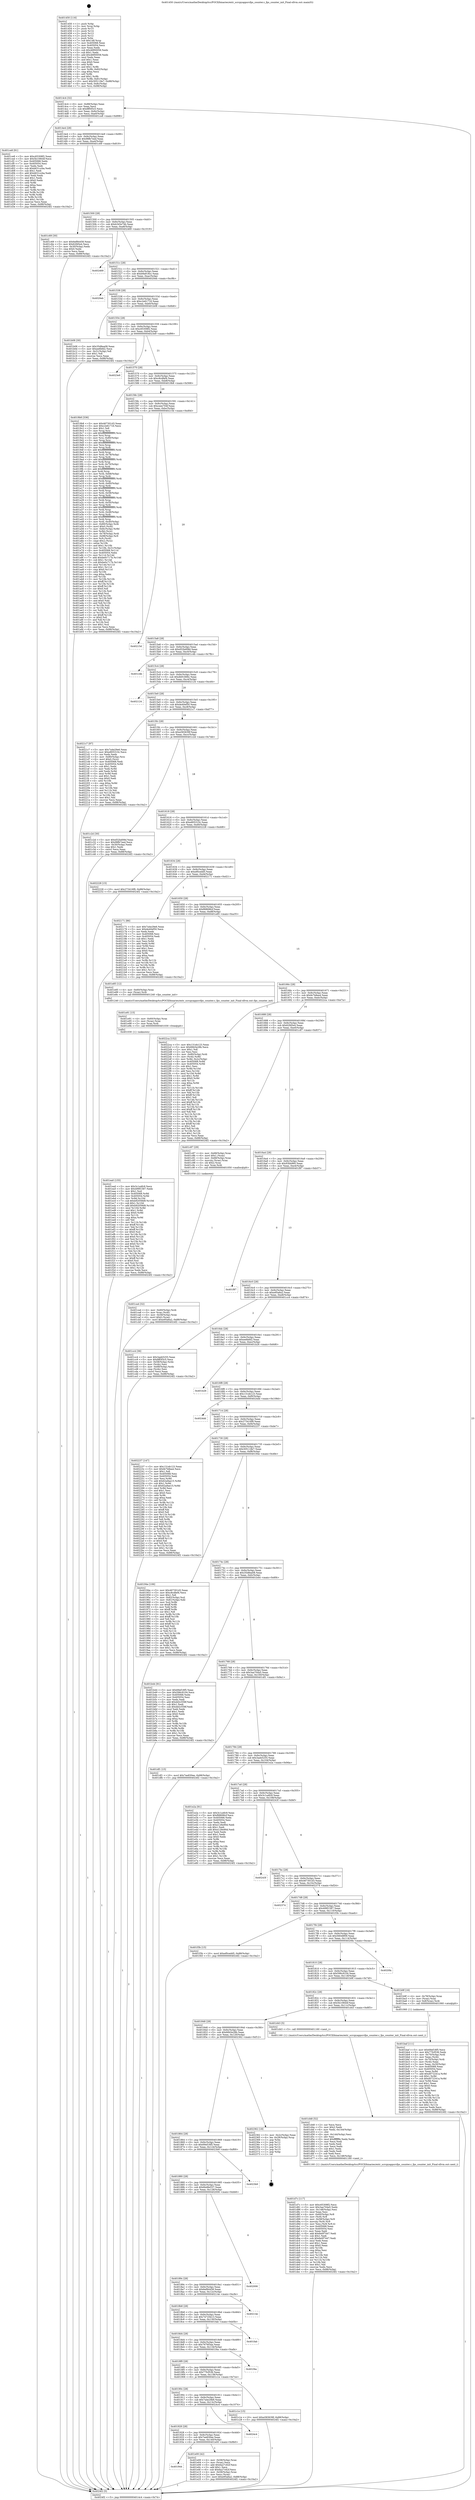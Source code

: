digraph "0x401450" {
  label = "0x401450 (/mnt/c/Users/mathe/Desktop/tcc/POCII/binaries/extr_scrcpyappsrcfps_counter.c_fps_counter_init_Final-ollvm.out::main(0))"
  labelloc = "t"
  node[shape=record]

  Entry [label="",width=0.3,height=0.3,shape=circle,fillcolor=black,style=filled]
  "0x4014c4" [label="{
     0x4014c4 [32]\l
     | [instrs]\l
     &nbsp;&nbsp;0x4014c4 \<+6\>: mov -0x88(%rbp),%eax\l
     &nbsp;&nbsp;0x4014ca \<+2\>: mov %eax,%ecx\l
     &nbsp;&nbsp;0x4014cc \<+6\>: sub $0x8ff3f3c5,%ecx\l
     &nbsp;&nbsp;0x4014d2 \<+6\>: mov %eax,-0x9c(%rbp)\l
     &nbsp;&nbsp;0x4014d8 \<+6\>: mov %ecx,-0xa0(%rbp)\l
     &nbsp;&nbsp;0x4014de \<+6\>: je 0000000000401ce8 \<main+0x898\>\l
  }"]
  "0x401ce8" [label="{
     0x401ce8 [91]\l
     | [instrs]\l
     &nbsp;&nbsp;0x401ce8 \<+5\>: mov $0xc65308f2,%eax\l
     &nbsp;&nbsp;0x401ced \<+5\>: mov $0x5b10844f,%ecx\l
     &nbsp;&nbsp;0x401cf2 \<+7\>: mov 0x405068,%edx\l
     &nbsp;&nbsp;0x401cf9 \<+7\>: mov 0x405054,%esi\l
     &nbsp;&nbsp;0x401d00 \<+2\>: mov %edx,%edi\l
     &nbsp;&nbsp;0x401d02 \<+6\>: sub $0xb631ccba,%edi\l
     &nbsp;&nbsp;0x401d08 \<+3\>: sub $0x1,%edi\l
     &nbsp;&nbsp;0x401d0b \<+6\>: add $0xb631ccba,%edi\l
     &nbsp;&nbsp;0x401d11 \<+3\>: imul %edi,%edx\l
     &nbsp;&nbsp;0x401d14 \<+3\>: and $0x1,%edx\l
     &nbsp;&nbsp;0x401d17 \<+3\>: cmp $0x0,%edx\l
     &nbsp;&nbsp;0x401d1a \<+4\>: sete %r8b\l
     &nbsp;&nbsp;0x401d1e \<+3\>: cmp $0xa,%esi\l
     &nbsp;&nbsp;0x401d21 \<+4\>: setl %r9b\l
     &nbsp;&nbsp;0x401d25 \<+3\>: mov %r8b,%r10b\l
     &nbsp;&nbsp;0x401d28 \<+3\>: and %r9b,%r10b\l
     &nbsp;&nbsp;0x401d2b \<+3\>: xor %r9b,%r8b\l
     &nbsp;&nbsp;0x401d2e \<+3\>: or %r8b,%r10b\l
     &nbsp;&nbsp;0x401d31 \<+4\>: test $0x1,%r10b\l
     &nbsp;&nbsp;0x401d35 \<+3\>: cmovne %ecx,%eax\l
     &nbsp;&nbsp;0x401d38 \<+6\>: mov %eax,-0x88(%rbp)\l
     &nbsp;&nbsp;0x401d3e \<+5\>: jmp 00000000004024f2 \<main+0x10a2\>\l
  }"]
  "0x4014e4" [label="{
     0x4014e4 [28]\l
     | [instrs]\l
     &nbsp;&nbsp;0x4014e4 \<+5\>: jmp 00000000004014e9 \<main+0x99\>\l
     &nbsp;&nbsp;0x4014e9 \<+6\>: mov -0x9c(%rbp),%eax\l
     &nbsp;&nbsp;0x4014ef \<+5\>: sub $0x98fb7eed,%eax\l
     &nbsp;&nbsp;0x4014f4 \<+6\>: mov %eax,-0xa4(%rbp)\l
     &nbsp;&nbsp;0x4014fa \<+6\>: je 0000000000401c69 \<main+0x819\>\l
  }"]
  Exit [label="",width=0.3,height=0.3,shape=circle,fillcolor=black,style=filled,peripheries=2]
  "0x401c69" [label="{
     0x401c69 [30]\l
     | [instrs]\l
     &nbsp;&nbsp;0x401c69 \<+5\>: mov $0x6ef84458,%eax\l
     &nbsp;&nbsp;0x401c6e \<+5\>: mov $0x62fd5e4,%ecx\l
     &nbsp;&nbsp;0x401c73 \<+3\>: mov -0x30(%rbp),%edx\l
     &nbsp;&nbsp;0x401c76 \<+3\>: cmp $0x0,%edx\l
     &nbsp;&nbsp;0x401c79 \<+3\>: cmove %ecx,%eax\l
     &nbsp;&nbsp;0x401c7c \<+6\>: mov %eax,-0x88(%rbp)\l
     &nbsp;&nbsp;0x401c82 \<+5\>: jmp 00000000004024f2 \<main+0x10a2\>\l
  }"]
  "0x401500" [label="{
     0x401500 [28]\l
     | [instrs]\l
     &nbsp;&nbsp;0x401500 \<+5\>: jmp 0000000000401505 \<main+0xb5\>\l
     &nbsp;&nbsp;0x401505 \<+6\>: mov -0x9c(%rbp),%eax\l
     &nbsp;&nbsp;0x40150b \<+5\>: sub $0xb345e74b,%eax\l
     &nbsp;&nbsp;0x401510 \<+6\>: mov %eax,-0xa8(%rbp)\l
     &nbsp;&nbsp;0x401516 \<+6\>: je 0000000000402469 \<main+0x1019\>\l
  }"]
  "0x401ea0" [label="{
     0x401ea0 [155]\l
     | [instrs]\l
     &nbsp;&nbsp;0x401ea0 \<+5\>: mov $0x3c1a4fc9,%ecx\l
     &nbsp;&nbsp;0x401ea5 \<+5\>: mov $0x499f1587,%edx\l
     &nbsp;&nbsp;0x401eaa \<+3\>: mov $0x1,%sil\l
     &nbsp;&nbsp;0x401ead \<+8\>: mov 0x405068,%r8d\l
     &nbsp;&nbsp;0x401eb5 \<+8\>: mov 0x405054,%r9d\l
     &nbsp;&nbsp;0x401ebd \<+3\>: mov %r8d,%r10d\l
     &nbsp;&nbsp;0x401ec0 \<+7\>: sub $0xb92058d9,%r10d\l
     &nbsp;&nbsp;0x401ec7 \<+4\>: sub $0x1,%r10d\l
     &nbsp;&nbsp;0x401ecb \<+7\>: add $0xb92058d9,%r10d\l
     &nbsp;&nbsp;0x401ed2 \<+4\>: imul %r10d,%r8d\l
     &nbsp;&nbsp;0x401ed6 \<+4\>: and $0x1,%r8d\l
     &nbsp;&nbsp;0x401eda \<+4\>: cmp $0x0,%r8d\l
     &nbsp;&nbsp;0x401ede \<+4\>: sete %r11b\l
     &nbsp;&nbsp;0x401ee2 \<+4\>: cmp $0xa,%r9d\l
     &nbsp;&nbsp;0x401ee6 \<+3\>: setl %bl\l
     &nbsp;&nbsp;0x401ee9 \<+3\>: mov %r11b,%r14b\l
     &nbsp;&nbsp;0x401eec \<+4\>: xor $0xff,%r14b\l
     &nbsp;&nbsp;0x401ef0 \<+3\>: mov %bl,%r15b\l
     &nbsp;&nbsp;0x401ef3 \<+4\>: xor $0xff,%r15b\l
     &nbsp;&nbsp;0x401ef7 \<+4\>: xor $0x0,%sil\l
     &nbsp;&nbsp;0x401efb \<+3\>: mov %r14b,%r12b\l
     &nbsp;&nbsp;0x401efe \<+4\>: and $0x0,%r12b\l
     &nbsp;&nbsp;0x401f02 \<+3\>: and %sil,%r11b\l
     &nbsp;&nbsp;0x401f05 \<+3\>: mov %r15b,%r13b\l
     &nbsp;&nbsp;0x401f08 \<+4\>: and $0x0,%r13b\l
     &nbsp;&nbsp;0x401f0c \<+3\>: and %sil,%bl\l
     &nbsp;&nbsp;0x401f0f \<+3\>: or %r11b,%r12b\l
     &nbsp;&nbsp;0x401f12 \<+3\>: or %bl,%r13b\l
     &nbsp;&nbsp;0x401f15 \<+3\>: xor %r13b,%r12b\l
     &nbsp;&nbsp;0x401f18 \<+3\>: or %r15b,%r14b\l
     &nbsp;&nbsp;0x401f1b \<+4\>: xor $0xff,%r14b\l
     &nbsp;&nbsp;0x401f1f \<+4\>: or $0x0,%sil\l
     &nbsp;&nbsp;0x401f23 \<+3\>: and %sil,%r14b\l
     &nbsp;&nbsp;0x401f26 \<+3\>: or %r14b,%r12b\l
     &nbsp;&nbsp;0x401f29 \<+4\>: test $0x1,%r12b\l
     &nbsp;&nbsp;0x401f2d \<+3\>: cmovne %edx,%ecx\l
     &nbsp;&nbsp;0x401f30 \<+6\>: mov %ecx,-0x88(%rbp)\l
     &nbsp;&nbsp;0x401f36 \<+5\>: jmp 00000000004024f2 \<main+0x10a2\>\l
  }"]
  "0x402469" [label="{
     0x402469\l
  }", style=dashed]
  "0x40151c" [label="{
     0x40151c [28]\l
     | [instrs]\l
     &nbsp;&nbsp;0x40151c \<+5\>: jmp 0000000000401521 \<main+0xd1\>\l
     &nbsp;&nbsp;0x401521 \<+6\>: mov -0x9c(%rbp),%eax\l
     &nbsp;&nbsp;0x401527 \<+5\>: sub $0xb9a918cc,%eax\l
     &nbsp;&nbsp;0x40152c \<+6\>: mov %eax,-0xac(%rbp)\l
     &nbsp;&nbsp;0x401532 \<+6\>: je 00000000004020eb \<main+0xc9b\>\l
  }"]
  "0x401e91" [label="{
     0x401e91 [15]\l
     | [instrs]\l
     &nbsp;&nbsp;0x401e91 \<+4\>: mov -0x60(%rbp),%rax\l
     &nbsp;&nbsp;0x401e95 \<+3\>: mov (%rax),%rax\l
     &nbsp;&nbsp;0x401e98 \<+3\>: mov %rax,%rdi\l
     &nbsp;&nbsp;0x401e9b \<+5\>: call 0000000000401030 \<free@plt\>\l
     | [calls]\l
     &nbsp;&nbsp;0x401030 \{1\} (unknown)\l
  }"]
  "0x4020eb" [label="{
     0x4020eb\l
  }", style=dashed]
  "0x401538" [label="{
     0x401538 [28]\l
     | [instrs]\l
     &nbsp;&nbsp;0x401538 \<+5\>: jmp 000000000040153d \<main+0xed\>\l
     &nbsp;&nbsp;0x40153d \<+6\>: mov -0x9c(%rbp),%eax\l
     &nbsp;&nbsp;0x401543 \<+5\>: sub $0xc2e61716,%eax\l
     &nbsp;&nbsp;0x401548 \<+6\>: mov %eax,-0xb0(%rbp)\l
     &nbsp;&nbsp;0x40154e \<+6\>: je 0000000000401b08 \<main+0x6b8\>\l
  }"]
  "0x401944" [label="{
     0x401944\l
  }", style=dashed]
  "0x401b08" [label="{
     0x401b08 [30]\l
     | [instrs]\l
     &nbsp;&nbsp;0x401b08 \<+5\>: mov $0x35d8ea08,%eax\l
     &nbsp;&nbsp;0x401b0d \<+5\>: mov $0xee6bfd2,%ecx\l
     &nbsp;&nbsp;0x401b12 \<+3\>: mov -0x31(%rbp),%dl\l
     &nbsp;&nbsp;0x401b15 \<+3\>: test $0x1,%dl\l
     &nbsp;&nbsp;0x401b18 \<+3\>: cmovne %ecx,%eax\l
     &nbsp;&nbsp;0x401b1b \<+6\>: mov %eax,-0x88(%rbp)\l
     &nbsp;&nbsp;0x401b21 \<+5\>: jmp 00000000004024f2 \<main+0x10a2\>\l
  }"]
  "0x401554" [label="{
     0x401554 [28]\l
     | [instrs]\l
     &nbsp;&nbsp;0x401554 \<+5\>: jmp 0000000000401559 \<main+0x109\>\l
     &nbsp;&nbsp;0x401559 \<+6\>: mov -0x9c(%rbp),%eax\l
     &nbsp;&nbsp;0x40155f \<+5\>: sub $0xc65308f2,%eax\l
     &nbsp;&nbsp;0x401564 \<+6\>: mov %eax,-0xb4(%rbp)\l
     &nbsp;&nbsp;0x40156a \<+6\>: je 00000000004023e9 \<main+0xf99\>\l
  }"]
  "0x401e00" [label="{
     0x401e00 [42]\l
     | [instrs]\l
     &nbsp;&nbsp;0x401e00 \<+4\>: mov -0x58(%rbp),%rax\l
     &nbsp;&nbsp;0x401e04 \<+2\>: mov (%rax),%ecx\l
     &nbsp;&nbsp;0x401e06 \<+6\>: add $0x6a27c62f,%ecx\l
     &nbsp;&nbsp;0x401e0c \<+3\>: add $0x1,%ecx\l
     &nbsp;&nbsp;0x401e0f \<+6\>: sub $0x6a27c62f,%ecx\l
     &nbsp;&nbsp;0x401e15 \<+4\>: mov -0x58(%rbp),%rax\l
     &nbsp;&nbsp;0x401e19 \<+2\>: mov %ecx,(%rax)\l
     &nbsp;&nbsp;0x401e1b \<+10\>: movl $0xe95a6a2,-0x88(%rbp)\l
     &nbsp;&nbsp;0x401e25 \<+5\>: jmp 00000000004024f2 \<main+0x10a2\>\l
  }"]
  "0x4023e9" [label="{
     0x4023e9\l
  }", style=dashed]
  "0x401570" [label="{
     0x401570 [28]\l
     | [instrs]\l
     &nbsp;&nbsp;0x401570 \<+5\>: jmp 0000000000401575 \<main+0x125\>\l
     &nbsp;&nbsp;0x401575 \<+6\>: mov -0x9c(%rbp),%eax\l
     &nbsp;&nbsp;0x40157b \<+5\>: sub $0xc8cdfef4,%eax\l
     &nbsp;&nbsp;0x401580 \<+6\>: mov %eax,-0xb8(%rbp)\l
     &nbsp;&nbsp;0x401586 \<+6\>: je 00000000004019b8 \<main+0x568\>\l
  }"]
  "0x401928" [label="{
     0x401928 [28]\l
     | [instrs]\l
     &nbsp;&nbsp;0x401928 \<+5\>: jmp 000000000040192d \<main+0x4dd\>\l
     &nbsp;&nbsp;0x40192d \<+6\>: mov -0x9c(%rbp),%eax\l
     &nbsp;&nbsp;0x401933 \<+5\>: sub $0x7ee830ee,%eax\l
     &nbsp;&nbsp;0x401938 \<+6\>: mov %eax,-0x140(%rbp)\l
     &nbsp;&nbsp;0x40193e \<+6\>: je 0000000000401e00 \<main+0x9b0\>\l
  }"]
  "0x4019b8" [label="{
     0x4019b8 [336]\l
     | [instrs]\l
     &nbsp;&nbsp;0x4019b8 \<+5\>: mov $0x467301d3,%eax\l
     &nbsp;&nbsp;0x4019bd \<+5\>: mov $0xc2e61716,%ecx\l
     &nbsp;&nbsp;0x4019c2 \<+2\>: mov $0x1,%dl\l
     &nbsp;&nbsp;0x4019c4 \<+3\>: mov %rsp,%rsi\l
     &nbsp;&nbsp;0x4019c7 \<+4\>: add $0xfffffffffffffff0,%rsi\l
     &nbsp;&nbsp;0x4019cb \<+3\>: mov %rsi,%rsp\l
     &nbsp;&nbsp;0x4019ce \<+4\>: mov %rsi,-0x80(%rbp)\l
     &nbsp;&nbsp;0x4019d2 \<+3\>: mov %rsp,%rsi\l
     &nbsp;&nbsp;0x4019d5 \<+4\>: add $0xfffffffffffffff0,%rsi\l
     &nbsp;&nbsp;0x4019d9 \<+3\>: mov %rsi,%rsp\l
     &nbsp;&nbsp;0x4019dc \<+3\>: mov %rsp,%rdi\l
     &nbsp;&nbsp;0x4019df \<+4\>: add $0xfffffffffffffff0,%rdi\l
     &nbsp;&nbsp;0x4019e3 \<+3\>: mov %rdi,%rsp\l
     &nbsp;&nbsp;0x4019e6 \<+4\>: mov %rdi,-0x78(%rbp)\l
     &nbsp;&nbsp;0x4019ea \<+3\>: mov %rsp,%rdi\l
     &nbsp;&nbsp;0x4019ed \<+4\>: add $0xfffffffffffffff0,%rdi\l
     &nbsp;&nbsp;0x4019f1 \<+3\>: mov %rdi,%rsp\l
     &nbsp;&nbsp;0x4019f4 \<+4\>: mov %rdi,-0x70(%rbp)\l
     &nbsp;&nbsp;0x4019f8 \<+3\>: mov %rsp,%rdi\l
     &nbsp;&nbsp;0x4019fb \<+4\>: add $0xfffffffffffffff0,%rdi\l
     &nbsp;&nbsp;0x4019ff \<+3\>: mov %rdi,%rsp\l
     &nbsp;&nbsp;0x401a02 \<+4\>: mov %rdi,-0x68(%rbp)\l
     &nbsp;&nbsp;0x401a06 \<+3\>: mov %rsp,%rdi\l
     &nbsp;&nbsp;0x401a09 \<+4\>: add $0xfffffffffffffff0,%rdi\l
     &nbsp;&nbsp;0x401a0d \<+3\>: mov %rdi,%rsp\l
     &nbsp;&nbsp;0x401a10 \<+4\>: mov %rdi,-0x60(%rbp)\l
     &nbsp;&nbsp;0x401a14 \<+3\>: mov %rsp,%rdi\l
     &nbsp;&nbsp;0x401a17 \<+4\>: add $0xfffffffffffffff0,%rdi\l
     &nbsp;&nbsp;0x401a1b \<+3\>: mov %rdi,%rsp\l
     &nbsp;&nbsp;0x401a1e \<+4\>: mov %rdi,-0x58(%rbp)\l
     &nbsp;&nbsp;0x401a22 \<+3\>: mov %rsp,%rdi\l
     &nbsp;&nbsp;0x401a25 \<+4\>: add $0xfffffffffffffff0,%rdi\l
     &nbsp;&nbsp;0x401a29 \<+3\>: mov %rdi,%rsp\l
     &nbsp;&nbsp;0x401a2c \<+4\>: mov %rdi,-0x50(%rbp)\l
     &nbsp;&nbsp;0x401a30 \<+3\>: mov %rsp,%rdi\l
     &nbsp;&nbsp;0x401a33 \<+4\>: add $0xfffffffffffffff0,%rdi\l
     &nbsp;&nbsp;0x401a37 \<+3\>: mov %rdi,%rsp\l
     &nbsp;&nbsp;0x401a3a \<+4\>: mov %rdi,-0x48(%rbp)\l
     &nbsp;&nbsp;0x401a3e \<+3\>: mov %rsp,%rdi\l
     &nbsp;&nbsp;0x401a41 \<+4\>: add $0xfffffffffffffff0,%rdi\l
     &nbsp;&nbsp;0x401a45 \<+3\>: mov %rdi,%rsp\l
     &nbsp;&nbsp;0x401a48 \<+4\>: mov %rdi,-0x40(%rbp)\l
     &nbsp;&nbsp;0x401a4c \<+4\>: mov -0x80(%rbp),%rdi\l
     &nbsp;&nbsp;0x401a50 \<+6\>: movl $0x0,(%rdi)\l
     &nbsp;&nbsp;0x401a56 \<+7\>: mov -0x8c(%rbp),%r8d\l
     &nbsp;&nbsp;0x401a5d \<+3\>: mov %r8d,(%rsi)\l
     &nbsp;&nbsp;0x401a60 \<+4\>: mov -0x78(%rbp),%rdi\l
     &nbsp;&nbsp;0x401a64 \<+7\>: mov -0x98(%rbp),%r9\l
     &nbsp;&nbsp;0x401a6b \<+3\>: mov %r9,(%rdi)\l
     &nbsp;&nbsp;0x401a6e \<+3\>: cmpl $0x2,(%rsi)\l
     &nbsp;&nbsp;0x401a71 \<+4\>: setne %r10b\l
     &nbsp;&nbsp;0x401a75 \<+4\>: and $0x1,%r10b\l
     &nbsp;&nbsp;0x401a79 \<+4\>: mov %r10b,-0x31(%rbp)\l
     &nbsp;&nbsp;0x401a7d \<+8\>: mov 0x405068,%r11d\l
     &nbsp;&nbsp;0x401a85 \<+7\>: mov 0x405054,%ebx\l
     &nbsp;&nbsp;0x401a8c \<+3\>: mov %r11d,%r14d\l
     &nbsp;&nbsp;0x401a8f \<+7\>: add $0xbe0c717b,%r14d\l
     &nbsp;&nbsp;0x401a96 \<+4\>: sub $0x1,%r14d\l
     &nbsp;&nbsp;0x401a9a \<+7\>: sub $0xbe0c717b,%r14d\l
     &nbsp;&nbsp;0x401aa1 \<+4\>: imul %r14d,%r11d\l
     &nbsp;&nbsp;0x401aa5 \<+4\>: and $0x1,%r11d\l
     &nbsp;&nbsp;0x401aa9 \<+4\>: cmp $0x0,%r11d\l
     &nbsp;&nbsp;0x401aad \<+4\>: sete %r10b\l
     &nbsp;&nbsp;0x401ab1 \<+3\>: cmp $0xa,%ebx\l
     &nbsp;&nbsp;0x401ab4 \<+4\>: setl %r15b\l
     &nbsp;&nbsp;0x401ab8 \<+3\>: mov %r10b,%r12b\l
     &nbsp;&nbsp;0x401abb \<+4\>: xor $0xff,%r12b\l
     &nbsp;&nbsp;0x401abf \<+3\>: mov %r15b,%r13b\l
     &nbsp;&nbsp;0x401ac2 \<+4\>: xor $0xff,%r13b\l
     &nbsp;&nbsp;0x401ac6 \<+3\>: xor $0x0,%dl\l
     &nbsp;&nbsp;0x401ac9 \<+3\>: mov %r12b,%sil\l
     &nbsp;&nbsp;0x401acc \<+4\>: and $0x0,%sil\l
     &nbsp;&nbsp;0x401ad0 \<+3\>: and %dl,%r10b\l
     &nbsp;&nbsp;0x401ad3 \<+3\>: mov %r13b,%dil\l
     &nbsp;&nbsp;0x401ad6 \<+4\>: and $0x0,%dil\l
     &nbsp;&nbsp;0x401ada \<+3\>: and %dl,%r15b\l
     &nbsp;&nbsp;0x401add \<+3\>: or %r10b,%sil\l
     &nbsp;&nbsp;0x401ae0 \<+3\>: or %r15b,%dil\l
     &nbsp;&nbsp;0x401ae3 \<+3\>: xor %dil,%sil\l
     &nbsp;&nbsp;0x401ae6 \<+3\>: or %r13b,%r12b\l
     &nbsp;&nbsp;0x401ae9 \<+4\>: xor $0xff,%r12b\l
     &nbsp;&nbsp;0x401aed \<+3\>: or $0x0,%dl\l
     &nbsp;&nbsp;0x401af0 \<+3\>: and %dl,%r12b\l
     &nbsp;&nbsp;0x401af3 \<+3\>: or %r12b,%sil\l
     &nbsp;&nbsp;0x401af6 \<+4\>: test $0x1,%sil\l
     &nbsp;&nbsp;0x401afa \<+3\>: cmovne %ecx,%eax\l
     &nbsp;&nbsp;0x401afd \<+6\>: mov %eax,-0x88(%rbp)\l
     &nbsp;&nbsp;0x401b03 \<+5\>: jmp 00000000004024f2 \<main+0x10a2\>\l
  }"]
  "0x40158c" [label="{
     0x40158c [28]\l
     | [instrs]\l
     &nbsp;&nbsp;0x40158c \<+5\>: jmp 0000000000401591 \<main+0x141\>\l
     &nbsp;&nbsp;0x401591 \<+6\>: mov -0x9c(%rbp),%eax\l
     &nbsp;&nbsp;0x401597 \<+5\>: sub $0xceee704f,%eax\l
     &nbsp;&nbsp;0x40159c \<+6\>: mov %eax,-0xbc(%rbp)\l
     &nbsp;&nbsp;0x4015a2 \<+6\>: je 000000000040215d \<main+0xd0d\>\l
  }"]
  "0x4024c4" [label="{
     0x4024c4\l
  }", style=dashed]
  "0x40215d" [label="{
     0x40215d\l
  }", style=dashed]
  "0x4015a8" [label="{
     0x4015a8 [28]\l
     | [instrs]\l
     &nbsp;&nbsp;0x4015a8 \<+5\>: jmp 00000000004015ad \<main+0x15d\>\l
     &nbsp;&nbsp;0x4015ad \<+6\>: mov -0x9c(%rbp),%eax\l
     &nbsp;&nbsp;0x4015b3 \<+5\>: sub $0xd52bd08d,%eax\l
     &nbsp;&nbsp;0x4015b8 \<+6\>: mov %eax,-0xc0(%rbp)\l
     &nbsp;&nbsp;0x4015be \<+6\>: je 0000000000401c4b \<main+0x7fb\>\l
  }"]
  "0x401d7c" [label="{
     0x401d7c [117]\l
     | [instrs]\l
     &nbsp;&nbsp;0x401d7c \<+5\>: mov $0xc65308f2,%ecx\l
     &nbsp;&nbsp;0x401d81 \<+5\>: mov $0x3aa704a5,%edx\l
     &nbsp;&nbsp;0x401d86 \<+6\>: mov -0x148(%rbp),%esi\l
     &nbsp;&nbsp;0x401d8c \<+3\>: imul %eax,%esi\l
     &nbsp;&nbsp;0x401d8f \<+4\>: mov -0x60(%rbp),%r8\l
     &nbsp;&nbsp;0x401d93 \<+3\>: mov (%r8),%r8\l
     &nbsp;&nbsp;0x401d96 \<+4\>: mov -0x58(%rbp),%r9\l
     &nbsp;&nbsp;0x401d9a \<+3\>: movslq (%r9),%r9\l
     &nbsp;&nbsp;0x401d9d \<+4\>: mov %esi,(%r8,%r9,4)\l
     &nbsp;&nbsp;0x401da1 \<+7\>: mov 0x405068,%eax\l
     &nbsp;&nbsp;0x401da8 \<+7\>: mov 0x405054,%esi\l
     &nbsp;&nbsp;0x401daf \<+2\>: mov %eax,%edi\l
     &nbsp;&nbsp;0x401db1 \<+6\>: add $0x6e0f7447,%edi\l
     &nbsp;&nbsp;0x401db7 \<+3\>: sub $0x1,%edi\l
     &nbsp;&nbsp;0x401dba \<+6\>: sub $0x6e0f7447,%edi\l
     &nbsp;&nbsp;0x401dc0 \<+3\>: imul %edi,%eax\l
     &nbsp;&nbsp;0x401dc3 \<+3\>: and $0x1,%eax\l
     &nbsp;&nbsp;0x401dc6 \<+3\>: cmp $0x0,%eax\l
     &nbsp;&nbsp;0x401dc9 \<+4\>: sete %r10b\l
     &nbsp;&nbsp;0x401dcd \<+3\>: cmp $0xa,%esi\l
     &nbsp;&nbsp;0x401dd0 \<+4\>: setl %r11b\l
     &nbsp;&nbsp;0x401dd4 \<+3\>: mov %r10b,%bl\l
     &nbsp;&nbsp;0x401dd7 \<+3\>: and %r11b,%bl\l
     &nbsp;&nbsp;0x401dda \<+3\>: xor %r11b,%r10b\l
     &nbsp;&nbsp;0x401ddd \<+3\>: or %r10b,%bl\l
     &nbsp;&nbsp;0x401de0 \<+3\>: test $0x1,%bl\l
     &nbsp;&nbsp;0x401de3 \<+3\>: cmovne %edx,%ecx\l
     &nbsp;&nbsp;0x401de6 \<+6\>: mov %ecx,-0x88(%rbp)\l
     &nbsp;&nbsp;0x401dec \<+5\>: jmp 00000000004024f2 \<main+0x10a2\>\l
  }"]
  "0x401c4b" [label="{
     0x401c4b\l
  }", style=dashed]
  "0x4015c4" [label="{
     0x4015c4 [28]\l
     | [instrs]\l
     &nbsp;&nbsp;0x4015c4 \<+5\>: jmp 00000000004015c9 \<main+0x179\>\l
     &nbsp;&nbsp;0x4015c9 \<+6\>: mov -0x9c(%rbp),%eax\l
     &nbsp;&nbsp;0x4015cf \<+5\>: sub $0xdb91666c,%eax\l
     &nbsp;&nbsp;0x4015d4 \<+6\>: mov %eax,-0xc4(%rbp)\l
     &nbsp;&nbsp;0x4015da \<+6\>: je 0000000000402124 \<main+0xcd4\>\l
  }"]
  "0x401d48" [label="{
     0x401d48 [52]\l
     | [instrs]\l
     &nbsp;&nbsp;0x401d48 \<+2\>: xor %ecx,%ecx\l
     &nbsp;&nbsp;0x401d4a \<+5\>: mov $0x2,%edx\l
     &nbsp;&nbsp;0x401d4f \<+6\>: mov %edx,-0x144(%rbp)\l
     &nbsp;&nbsp;0x401d55 \<+1\>: cltd\l
     &nbsp;&nbsp;0x401d56 \<+6\>: mov -0x144(%rbp),%esi\l
     &nbsp;&nbsp;0x401d5c \<+2\>: idiv %esi\l
     &nbsp;&nbsp;0x401d5e \<+6\>: imul $0xfffffffe,%edx,%edx\l
     &nbsp;&nbsp;0x401d64 \<+2\>: mov %ecx,%edi\l
     &nbsp;&nbsp;0x401d66 \<+2\>: sub %edx,%edi\l
     &nbsp;&nbsp;0x401d68 \<+2\>: mov %ecx,%edx\l
     &nbsp;&nbsp;0x401d6a \<+3\>: sub $0x1,%edx\l
     &nbsp;&nbsp;0x401d6d \<+2\>: add %edx,%edi\l
     &nbsp;&nbsp;0x401d6f \<+2\>: sub %edi,%ecx\l
     &nbsp;&nbsp;0x401d71 \<+6\>: mov %ecx,-0x148(%rbp)\l
     &nbsp;&nbsp;0x401d77 \<+5\>: call 0000000000401160 \<next_i\>\l
     | [calls]\l
     &nbsp;&nbsp;0x401160 \{1\} (/mnt/c/Users/mathe/Desktop/tcc/POCII/binaries/extr_scrcpyappsrcfps_counter.c_fps_counter_init_Final-ollvm.out::next_i)\l
  }"]
  "0x402124" [label="{
     0x402124\l
  }", style=dashed]
  "0x4015e0" [label="{
     0x4015e0 [28]\l
     | [instrs]\l
     &nbsp;&nbsp;0x4015e0 \<+5\>: jmp 00000000004015e5 \<main+0x195\>\l
     &nbsp;&nbsp;0x4015e5 \<+6\>: mov -0x9c(%rbp),%eax\l
     &nbsp;&nbsp;0x4015eb \<+5\>: sub $0xde40ef50,%eax\l
     &nbsp;&nbsp;0x4015f0 \<+6\>: mov %eax,-0xc8(%rbp)\l
     &nbsp;&nbsp;0x4015f6 \<+6\>: je 00000000004021c7 \<main+0xd77\>\l
  }"]
  "0x401ca4" [label="{
     0x401ca4 [32]\l
     | [instrs]\l
     &nbsp;&nbsp;0x401ca4 \<+4\>: mov -0x60(%rbp),%rdi\l
     &nbsp;&nbsp;0x401ca8 \<+3\>: mov %rax,(%rdi)\l
     &nbsp;&nbsp;0x401cab \<+4\>: mov -0x58(%rbp),%rax\l
     &nbsp;&nbsp;0x401caf \<+6\>: movl $0x0,(%rax)\l
     &nbsp;&nbsp;0x401cb5 \<+10\>: movl $0xe95a6a2,-0x88(%rbp)\l
     &nbsp;&nbsp;0x401cbf \<+5\>: jmp 00000000004024f2 \<main+0x10a2\>\l
  }"]
  "0x4021c7" [label="{
     0x4021c7 [97]\l
     | [instrs]\l
     &nbsp;&nbsp;0x4021c7 \<+5\>: mov $0x7a4e29e6,%eax\l
     &nbsp;&nbsp;0x4021cc \<+5\>: mov $0xe805310c,%ecx\l
     &nbsp;&nbsp;0x4021d1 \<+2\>: xor %edx,%edx\l
     &nbsp;&nbsp;0x4021d3 \<+4\>: mov -0x80(%rbp),%rsi\l
     &nbsp;&nbsp;0x4021d7 \<+6\>: movl $0x0,(%rsi)\l
     &nbsp;&nbsp;0x4021dd \<+7\>: mov 0x405068,%edi\l
     &nbsp;&nbsp;0x4021e4 \<+8\>: mov 0x405054,%r8d\l
     &nbsp;&nbsp;0x4021ec \<+3\>: sub $0x1,%edx\l
     &nbsp;&nbsp;0x4021ef \<+3\>: mov %edi,%r9d\l
     &nbsp;&nbsp;0x4021f2 \<+3\>: add %edx,%r9d\l
     &nbsp;&nbsp;0x4021f5 \<+4\>: imul %r9d,%edi\l
     &nbsp;&nbsp;0x4021f9 \<+3\>: and $0x1,%edi\l
     &nbsp;&nbsp;0x4021fc \<+3\>: cmp $0x0,%edi\l
     &nbsp;&nbsp;0x4021ff \<+4\>: sete %r10b\l
     &nbsp;&nbsp;0x402203 \<+4\>: cmp $0xa,%r8d\l
     &nbsp;&nbsp;0x402207 \<+4\>: setl %r11b\l
     &nbsp;&nbsp;0x40220b \<+3\>: mov %r10b,%bl\l
     &nbsp;&nbsp;0x40220e \<+3\>: and %r11b,%bl\l
     &nbsp;&nbsp;0x402211 \<+3\>: xor %r11b,%r10b\l
     &nbsp;&nbsp;0x402214 \<+3\>: or %r10b,%bl\l
     &nbsp;&nbsp;0x402217 \<+3\>: test $0x1,%bl\l
     &nbsp;&nbsp;0x40221a \<+3\>: cmovne %ecx,%eax\l
     &nbsp;&nbsp;0x40221d \<+6\>: mov %eax,-0x88(%rbp)\l
     &nbsp;&nbsp;0x402223 \<+5\>: jmp 00000000004024f2 \<main+0x10a2\>\l
  }"]
  "0x4015fc" [label="{
     0x4015fc [28]\l
     | [instrs]\l
     &nbsp;&nbsp;0x4015fc \<+5\>: jmp 0000000000401601 \<main+0x1b1\>\l
     &nbsp;&nbsp;0x401601 \<+6\>: mov -0x9c(%rbp),%eax\l
     &nbsp;&nbsp;0x401607 \<+5\>: sub $0xe583639f,%eax\l
     &nbsp;&nbsp;0x40160c \<+6\>: mov %eax,-0xcc(%rbp)\l
     &nbsp;&nbsp;0x401612 \<+6\>: je 0000000000401c2d \<main+0x7dd\>\l
  }"]
  "0x40190c" [label="{
     0x40190c [28]\l
     | [instrs]\l
     &nbsp;&nbsp;0x40190c \<+5\>: jmp 0000000000401911 \<main+0x4c1\>\l
     &nbsp;&nbsp;0x401911 \<+6\>: mov -0x9c(%rbp),%eax\l
     &nbsp;&nbsp;0x401917 \<+5\>: sub $0x7a4e29e6,%eax\l
     &nbsp;&nbsp;0x40191c \<+6\>: mov %eax,-0x13c(%rbp)\l
     &nbsp;&nbsp;0x401922 \<+6\>: je 00000000004024c4 \<main+0x1074\>\l
  }"]
  "0x401c2d" [label="{
     0x401c2d [30]\l
     | [instrs]\l
     &nbsp;&nbsp;0x401c2d \<+5\>: mov $0xd52bd08d,%eax\l
     &nbsp;&nbsp;0x401c32 \<+5\>: mov $0x98fb7eed,%ecx\l
     &nbsp;&nbsp;0x401c37 \<+3\>: mov -0x30(%rbp),%edx\l
     &nbsp;&nbsp;0x401c3a \<+3\>: cmp $0x1,%edx\l
     &nbsp;&nbsp;0x401c3d \<+3\>: cmovl %ecx,%eax\l
     &nbsp;&nbsp;0x401c40 \<+6\>: mov %eax,-0x88(%rbp)\l
     &nbsp;&nbsp;0x401c46 \<+5\>: jmp 00000000004024f2 \<main+0x10a2\>\l
  }"]
  "0x401618" [label="{
     0x401618 [28]\l
     | [instrs]\l
     &nbsp;&nbsp;0x401618 \<+5\>: jmp 000000000040161d \<main+0x1cd\>\l
     &nbsp;&nbsp;0x40161d \<+6\>: mov -0x9c(%rbp),%eax\l
     &nbsp;&nbsp;0x401623 \<+5\>: sub $0xe805310c,%eax\l
     &nbsp;&nbsp;0x401628 \<+6\>: mov %eax,-0xd0(%rbp)\l
     &nbsp;&nbsp;0x40162e \<+6\>: je 0000000000402228 \<main+0xdd8\>\l
  }"]
  "0x401c1e" [label="{
     0x401c1e [15]\l
     | [instrs]\l
     &nbsp;&nbsp;0x401c1e \<+10\>: movl $0xe583639f,-0x88(%rbp)\l
     &nbsp;&nbsp;0x401c28 \<+5\>: jmp 00000000004024f2 \<main+0x10a2\>\l
  }"]
  "0x402228" [label="{
     0x402228 [15]\l
     | [instrs]\l
     &nbsp;&nbsp;0x402228 \<+10\>: movl $0x273416f9,-0x88(%rbp)\l
     &nbsp;&nbsp;0x402232 \<+5\>: jmp 00000000004024f2 \<main+0x10a2\>\l
  }"]
  "0x401634" [label="{
     0x401634 [28]\l
     | [instrs]\l
     &nbsp;&nbsp;0x401634 \<+5\>: jmp 0000000000401639 \<main+0x1e9\>\l
     &nbsp;&nbsp;0x401639 \<+6\>: mov -0x9c(%rbp),%eax\l
     &nbsp;&nbsp;0x40163f \<+5\>: sub $0xef0cedd5,%eax\l
     &nbsp;&nbsp;0x401644 \<+6\>: mov %eax,-0xd4(%rbp)\l
     &nbsp;&nbsp;0x40164a \<+6\>: je 0000000000402171 \<main+0xd21\>\l
  }"]
  "0x4018f0" [label="{
     0x4018f0 [28]\l
     | [instrs]\l
     &nbsp;&nbsp;0x4018f0 \<+5\>: jmp 00000000004018f5 \<main+0x4a5\>\l
     &nbsp;&nbsp;0x4018f5 \<+6\>: mov -0x9c(%rbp),%eax\l
     &nbsp;&nbsp;0x4018fb \<+5\>: sub $0x77fcf536,%eax\l
     &nbsp;&nbsp;0x401900 \<+6\>: mov %eax,-0x138(%rbp)\l
     &nbsp;&nbsp;0x401906 \<+6\>: je 0000000000401c1e \<main+0x7ce\>\l
  }"]
  "0x402171" [label="{
     0x402171 [86]\l
     | [instrs]\l
     &nbsp;&nbsp;0x402171 \<+5\>: mov $0x7a4e29e6,%eax\l
     &nbsp;&nbsp;0x402176 \<+5\>: mov $0xde40ef50,%ecx\l
     &nbsp;&nbsp;0x40217b \<+2\>: xor %edx,%edx\l
     &nbsp;&nbsp;0x40217d \<+7\>: mov 0x405068,%esi\l
     &nbsp;&nbsp;0x402184 \<+7\>: mov 0x405054,%edi\l
     &nbsp;&nbsp;0x40218b \<+3\>: sub $0x1,%edx\l
     &nbsp;&nbsp;0x40218e \<+3\>: mov %esi,%r8d\l
     &nbsp;&nbsp;0x402191 \<+3\>: add %edx,%r8d\l
     &nbsp;&nbsp;0x402194 \<+4\>: imul %r8d,%esi\l
     &nbsp;&nbsp;0x402198 \<+3\>: and $0x1,%esi\l
     &nbsp;&nbsp;0x40219b \<+3\>: cmp $0x0,%esi\l
     &nbsp;&nbsp;0x40219e \<+4\>: sete %r9b\l
     &nbsp;&nbsp;0x4021a2 \<+3\>: cmp $0xa,%edi\l
     &nbsp;&nbsp;0x4021a5 \<+4\>: setl %r10b\l
     &nbsp;&nbsp;0x4021a9 \<+3\>: mov %r9b,%r11b\l
     &nbsp;&nbsp;0x4021ac \<+3\>: and %r10b,%r11b\l
     &nbsp;&nbsp;0x4021af \<+3\>: xor %r10b,%r9b\l
     &nbsp;&nbsp;0x4021b2 \<+3\>: or %r9b,%r11b\l
     &nbsp;&nbsp;0x4021b5 \<+4\>: test $0x1,%r11b\l
     &nbsp;&nbsp;0x4021b9 \<+3\>: cmovne %ecx,%eax\l
     &nbsp;&nbsp;0x4021bc \<+6\>: mov %eax,-0x88(%rbp)\l
     &nbsp;&nbsp;0x4021c2 \<+5\>: jmp 00000000004024f2 \<main+0x10a2\>\l
  }"]
  "0x401650" [label="{
     0x401650 [28]\l
     | [instrs]\l
     &nbsp;&nbsp;0x401650 \<+5\>: jmp 0000000000401655 \<main+0x205\>\l
     &nbsp;&nbsp;0x401655 \<+6\>: mov -0x9c(%rbp),%eax\l
     &nbsp;&nbsp;0x40165b \<+5\>: sub $0xf68696cf,%eax\l
     &nbsp;&nbsp;0x401660 \<+6\>: mov %eax,-0xd8(%rbp)\l
     &nbsp;&nbsp;0x401666 \<+6\>: je 0000000000401e85 \<main+0xa35\>\l
  }"]
  "0x401f4a" [label="{
     0x401f4a\l
  }", style=dashed]
  "0x401e85" [label="{
     0x401e85 [12]\l
     | [instrs]\l
     &nbsp;&nbsp;0x401e85 \<+4\>: mov -0x60(%rbp),%rax\l
     &nbsp;&nbsp;0x401e89 \<+3\>: mov (%rax),%rdi\l
     &nbsp;&nbsp;0x401e8c \<+5\>: call 0000000000401240 \<fps_counter_init\>\l
     | [calls]\l
     &nbsp;&nbsp;0x401240 \{1\} (/mnt/c/Users/mathe/Desktop/tcc/POCII/binaries/extr_scrcpyappsrcfps_counter.c_fps_counter_init_Final-ollvm.out::fps_counter_init)\l
  }"]
  "0x40166c" [label="{
     0x40166c [28]\l
     | [instrs]\l
     &nbsp;&nbsp;0x40166c \<+5\>: jmp 0000000000401671 \<main+0x221\>\l
     &nbsp;&nbsp;0x401671 \<+6\>: mov -0x9c(%rbp),%eax\l
     &nbsp;&nbsp;0x401677 \<+5\>: sub $0xfe7b8ea4,%eax\l
     &nbsp;&nbsp;0x40167c \<+6\>: mov %eax,-0xdc(%rbp)\l
     &nbsp;&nbsp;0x401682 \<+6\>: je 00000000004022ca \<main+0xe7a\>\l
  }"]
  "0x4018d4" [label="{
     0x4018d4 [28]\l
     | [instrs]\l
     &nbsp;&nbsp;0x4018d4 \<+5\>: jmp 00000000004018d9 \<main+0x489\>\l
     &nbsp;&nbsp;0x4018d9 \<+6\>: mov -0x9c(%rbp),%eax\l
     &nbsp;&nbsp;0x4018df \<+5\>: sub $0x7676f3aa,%eax\l
     &nbsp;&nbsp;0x4018e4 \<+6\>: mov %eax,-0x134(%rbp)\l
     &nbsp;&nbsp;0x4018ea \<+6\>: je 0000000000401f4a \<main+0xafa\>\l
  }"]
  "0x4022ca" [label="{
     0x4022ca [152]\l
     | [instrs]\l
     &nbsp;&nbsp;0x4022ca \<+5\>: mov $0x131eb123,%eax\l
     &nbsp;&nbsp;0x4022cf \<+5\>: mov $0x66b5e28b,%ecx\l
     &nbsp;&nbsp;0x4022d4 \<+2\>: mov $0x1,%dl\l
     &nbsp;&nbsp;0x4022d6 \<+2\>: xor %esi,%esi\l
     &nbsp;&nbsp;0x4022d8 \<+4\>: mov -0x80(%rbp),%rdi\l
     &nbsp;&nbsp;0x4022dc \<+3\>: mov (%rdi),%r8d\l
     &nbsp;&nbsp;0x4022df \<+4\>: mov %r8d,-0x2c(%rbp)\l
     &nbsp;&nbsp;0x4022e3 \<+8\>: mov 0x405068,%r8d\l
     &nbsp;&nbsp;0x4022eb \<+8\>: mov 0x405054,%r9d\l
     &nbsp;&nbsp;0x4022f3 \<+3\>: sub $0x1,%esi\l
     &nbsp;&nbsp;0x4022f6 \<+3\>: mov %r8d,%r10d\l
     &nbsp;&nbsp;0x4022f9 \<+3\>: add %esi,%r10d\l
     &nbsp;&nbsp;0x4022fc \<+4\>: imul %r10d,%r8d\l
     &nbsp;&nbsp;0x402300 \<+4\>: and $0x1,%r8d\l
     &nbsp;&nbsp;0x402304 \<+4\>: cmp $0x0,%r8d\l
     &nbsp;&nbsp;0x402308 \<+4\>: sete %r11b\l
     &nbsp;&nbsp;0x40230c \<+4\>: cmp $0xa,%r9d\l
     &nbsp;&nbsp;0x402310 \<+3\>: setl %bl\l
     &nbsp;&nbsp;0x402313 \<+3\>: mov %r11b,%r14b\l
     &nbsp;&nbsp;0x402316 \<+4\>: xor $0xff,%r14b\l
     &nbsp;&nbsp;0x40231a \<+3\>: mov %bl,%r15b\l
     &nbsp;&nbsp;0x40231d \<+4\>: xor $0xff,%r15b\l
     &nbsp;&nbsp;0x402321 \<+3\>: xor $0x1,%dl\l
     &nbsp;&nbsp;0x402324 \<+3\>: mov %r14b,%r12b\l
     &nbsp;&nbsp;0x402327 \<+4\>: and $0xff,%r12b\l
     &nbsp;&nbsp;0x40232b \<+3\>: and %dl,%r11b\l
     &nbsp;&nbsp;0x40232e \<+3\>: mov %r15b,%r13b\l
     &nbsp;&nbsp;0x402331 \<+4\>: and $0xff,%r13b\l
     &nbsp;&nbsp;0x402335 \<+2\>: and %dl,%bl\l
     &nbsp;&nbsp;0x402337 \<+3\>: or %r11b,%r12b\l
     &nbsp;&nbsp;0x40233a \<+3\>: or %bl,%r13b\l
     &nbsp;&nbsp;0x40233d \<+3\>: xor %r13b,%r12b\l
     &nbsp;&nbsp;0x402340 \<+3\>: or %r15b,%r14b\l
     &nbsp;&nbsp;0x402343 \<+4\>: xor $0xff,%r14b\l
     &nbsp;&nbsp;0x402347 \<+3\>: or $0x1,%dl\l
     &nbsp;&nbsp;0x40234a \<+3\>: and %dl,%r14b\l
     &nbsp;&nbsp;0x40234d \<+3\>: or %r14b,%r12b\l
     &nbsp;&nbsp;0x402350 \<+4\>: test $0x1,%r12b\l
     &nbsp;&nbsp;0x402354 \<+3\>: cmovne %ecx,%eax\l
     &nbsp;&nbsp;0x402357 \<+6\>: mov %eax,-0x88(%rbp)\l
     &nbsp;&nbsp;0x40235d \<+5\>: jmp 00000000004024f2 \<main+0x10a2\>\l
  }"]
  "0x401688" [label="{
     0x401688 [28]\l
     | [instrs]\l
     &nbsp;&nbsp;0x401688 \<+5\>: jmp 000000000040168d \<main+0x23d\>\l
     &nbsp;&nbsp;0x40168d \<+6\>: mov -0x9c(%rbp),%eax\l
     &nbsp;&nbsp;0x401693 \<+5\>: sub $0x62fd5e4,%eax\l
     &nbsp;&nbsp;0x401698 \<+6\>: mov %eax,-0xe0(%rbp)\l
     &nbsp;&nbsp;0x40169e \<+6\>: je 0000000000401c87 \<main+0x837\>\l
  }"]
  "0x401fab" [label="{
     0x401fab\l
  }", style=dashed]
  "0x401c87" [label="{
     0x401c87 [29]\l
     | [instrs]\l
     &nbsp;&nbsp;0x401c87 \<+4\>: mov -0x68(%rbp),%rax\l
     &nbsp;&nbsp;0x401c8b \<+6\>: movl $0x1,(%rax)\l
     &nbsp;&nbsp;0x401c91 \<+4\>: mov -0x68(%rbp),%rax\l
     &nbsp;&nbsp;0x401c95 \<+3\>: movslq (%rax),%rax\l
     &nbsp;&nbsp;0x401c98 \<+4\>: shl $0x2,%rax\l
     &nbsp;&nbsp;0x401c9c \<+3\>: mov %rax,%rdi\l
     &nbsp;&nbsp;0x401c9f \<+5\>: call 0000000000401050 \<malloc@plt\>\l
     | [calls]\l
     &nbsp;&nbsp;0x401050 \{1\} (unknown)\l
  }"]
  "0x4016a4" [label="{
     0x4016a4 [28]\l
     | [instrs]\l
     &nbsp;&nbsp;0x4016a4 \<+5\>: jmp 00000000004016a9 \<main+0x259\>\l
     &nbsp;&nbsp;0x4016a9 \<+6\>: mov -0x9c(%rbp),%eax\l
     &nbsp;&nbsp;0x4016af \<+5\>: sub $0x93bb960,%eax\l
     &nbsp;&nbsp;0x4016b4 \<+6\>: mov %eax,-0xe4(%rbp)\l
     &nbsp;&nbsp;0x4016ba \<+6\>: je 0000000000401f87 \<main+0xb37\>\l
  }"]
  "0x4018b8" [label="{
     0x4018b8 [28]\l
     | [instrs]\l
     &nbsp;&nbsp;0x4018b8 \<+5\>: jmp 00000000004018bd \<main+0x46d\>\l
     &nbsp;&nbsp;0x4018bd \<+6\>: mov -0x9c(%rbp),%eax\l
     &nbsp;&nbsp;0x4018c3 \<+5\>: sub $0x74725b13,%eax\l
     &nbsp;&nbsp;0x4018c8 \<+6\>: mov %eax,-0x130(%rbp)\l
     &nbsp;&nbsp;0x4018ce \<+6\>: je 0000000000401fab \<main+0xb5b\>\l
  }"]
  "0x401f87" [label="{
     0x401f87\l
  }", style=dashed]
  "0x4016c0" [label="{
     0x4016c0 [28]\l
     | [instrs]\l
     &nbsp;&nbsp;0x4016c0 \<+5\>: jmp 00000000004016c5 \<main+0x275\>\l
     &nbsp;&nbsp;0x4016c5 \<+6\>: mov -0x9c(%rbp),%eax\l
     &nbsp;&nbsp;0x4016cb \<+5\>: sub $0xe95a6a2,%eax\l
     &nbsp;&nbsp;0x4016d0 \<+6\>: mov %eax,-0xe8(%rbp)\l
     &nbsp;&nbsp;0x4016d6 \<+6\>: je 0000000000401cc4 \<main+0x874\>\l
  }"]
  "0x40214e" [label="{
     0x40214e\l
  }", style=dashed]
  "0x401cc4" [label="{
     0x401cc4 [36]\l
     | [instrs]\l
     &nbsp;&nbsp;0x401cc4 \<+5\>: mov $0x3aeb5255,%eax\l
     &nbsp;&nbsp;0x401cc9 \<+5\>: mov $0x8ff3f3c5,%ecx\l
     &nbsp;&nbsp;0x401cce \<+4\>: mov -0x58(%rbp),%rdx\l
     &nbsp;&nbsp;0x401cd2 \<+2\>: mov (%rdx),%esi\l
     &nbsp;&nbsp;0x401cd4 \<+4\>: mov -0x68(%rbp),%rdx\l
     &nbsp;&nbsp;0x401cd8 \<+2\>: cmp (%rdx),%esi\l
     &nbsp;&nbsp;0x401cda \<+3\>: cmovl %ecx,%eax\l
     &nbsp;&nbsp;0x401cdd \<+6\>: mov %eax,-0x88(%rbp)\l
     &nbsp;&nbsp;0x401ce3 \<+5\>: jmp 00000000004024f2 \<main+0x10a2\>\l
  }"]
  "0x4016dc" [label="{
     0x4016dc [28]\l
     | [instrs]\l
     &nbsp;&nbsp;0x4016dc \<+5\>: jmp 00000000004016e1 \<main+0x291\>\l
     &nbsp;&nbsp;0x4016e1 \<+6\>: mov -0x9c(%rbp),%eax\l
     &nbsp;&nbsp;0x4016e7 \<+5\>: sub $0xee6bfd2,%eax\l
     &nbsp;&nbsp;0x4016ec \<+6\>: mov %eax,-0xec(%rbp)\l
     &nbsp;&nbsp;0x4016f2 \<+6\>: je 0000000000401b26 \<main+0x6d6\>\l
  }"]
  "0x40189c" [label="{
     0x40189c [28]\l
     | [instrs]\l
     &nbsp;&nbsp;0x40189c \<+5\>: jmp 00000000004018a1 \<main+0x451\>\l
     &nbsp;&nbsp;0x4018a1 \<+6\>: mov -0x9c(%rbp),%eax\l
     &nbsp;&nbsp;0x4018a7 \<+5\>: sub $0x6ef84458,%eax\l
     &nbsp;&nbsp;0x4018ac \<+6\>: mov %eax,-0x12c(%rbp)\l
     &nbsp;&nbsp;0x4018b2 \<+6\>: je 000000000040214e \<main+0xcfe\>\l
  }"]
  "0x401b26" [label="{
     0x401b26\l
  }", style=dashed]
  "0x4016f8" [label="{
     0x4016f8 [28]\l
     | [instrs]\l
     &nbsp;&nbsp;0x4016f8 \<+5\>: jmp 00000000004016fd \<main+0x2ad\>\l
     &nbsp;&nbsp;0x4016fd \<+6\>: mov -0x9c(%rbp),%eax\l
     &nbsp;&nbsp;0x401703 \<+5\>: sub $0x131eb123,%eax\l
     &nbsp;&nbsp;0x401708 \<+6\>: mov %eax,-0xf0(%rbp)\l
     &nbsp;&nbsp;0x40170e \<+6\>: je 00000000004024dd \<main+0x108d\>\l
  }"]
  "0x402006" [label="{
     0x402006\l
  }", style=dashed]
  "0x4024dd" [label="{
     0x4024dd\l
  }", style=dashed]
  "0x401714" [label="{
     0x401714 [28]\l
     | [instrs]\l
     &nbsp;&nbsp;0x401714 \<+5\>: jmp 0000000000401719 \<main+0x2c9\>\l
     &nbsp;&nbsp;0x401719 \<+6\>: mov -0x9c(%rbp),%eax\l
     &nbsp;&nbsp;0x40171f \<+5\>: sub $0x273416f9,%eax\l
     &nbsp;&nbsp;0x401724 \<+6\>: mov %eax,-0xf4(%rbp)\l
     &nbsp;&nbsp;0x40172a \<+6\>: je 0000000000402237 \<main+0xde7\>\l
  }"]
  "0x401880" [label="{
     0x401880 [28]\l
     | [instrs]\l
     &nbsp;&nbsp;0x401880 \<+5\>: jmp 0000000000401885 \<main+0x435\>\l
     &nbsp;&nbsp;0x401885 \<+6\>: mov -0x9c(%rbp),%eax\l
     &nbsp;&nbsp;0x40188b \<+5\>: sub $0x6bd8e537,%eax\l
     &nbsp;&nbsp;0x401890 \<+6\>: mov %eax,-0x128(%rbp)\l
     &nbsp;&nbsp;0x401896 \<+6\>: je 0000000000402006 \<main+0xbb6\>\l
  }"]
  "0x402237" [label="{
     0x402237 [147]\l
     | [instrs]\l
     &nbsp;&nbsp;0x402237 \<+5\>: mov $0x131eb123,%eax\l
     &nbsp;&nbsp;0x40223c \<+5\>: mov $0xfe7b8ea4,%ecx\l
     &nbsp;&nbsp;0x402241 \<+2\>: mov $0x1,%dl\l
     &nbsp;&nbsp;0x402243 \<+7\>: mov 0x405068,%esi\l
     &nbsp;&nbsp;0x40224a \<+7\>: mov 0x405054,%edi\l
     &nbsp;&nbsp;0x402251 \<+3\>: mov %esi,%r8d\l
     &nbsp;&nbsp;0x402254 \<+7\>: add $0x62a9ae15,%r8d\l
     &nbsp;&nbsp;0x40225b \<+4\>: sub $0x1,%r8d\l
     &nbsp;&nbsp;0x40225f \<+7\>: sub $0x62a9ae15,%r8d\l
     &nbsp;&nbsp;0x402266 \<+4\>: imul %r8d,%esi\l
     &nbsp;&nbsp;0x40226a \<+3\>: and $0x1,%esi\l
     &nbsp;&nbsp;0x40226d \<+3\>: cmp $0x0,%esi\l
     &nbsp;&nbsp;0x402270 \<+4\>: sete %r9b\l
     &nbsp;&nbsp;0x402274 \<+3\>: cmp $0xa,%edi\l
     &nbsp;&nbsp;0x402277 \<+4\>: setl %r10b\l
     &nbsp;&nbsp;0x40227b \<+3\>: mov %r9b,%r11b\l
     &nbsp;&nbsp;0x40227e \<+4\>: xor $0xff,%r11b\l
     &nbsp;&nbsp;0x402282 \<+3\>: mov %r10b,%bl\l
     &nbsp;&nbsp;0x402285 \<+3\>: xor $0xff,%bl\l
     &nbsp;&nbsp;0x402288 \<+3\>: xor $0x0,%dl\l
     &nbsp;&nbsp;0x40228b \<+3\>: mov %r11b,%r14b\l
     &nbsp;&nbsp;0x40228e \<+4\>: and $0x0,%r14b\l
     &nbsp;&nbsp;0x402292 \<+3\>: and %dl,%r9b\l
     &nbsp;&nbsp;0x402295 \<+3\>: mov %bl,%r15b\l
     &nbsp;&nbsp;0x402298 \<+4\>: and $0x0,%r15b\l
     &nbsp;&nbsp;0x40229c \<+3\>: and %dl,%r10b\l
     &nbsp;&nbsp;0x40229f \<+3\>: or %r9b,%r14b\l
     &nbsp;&nbsp;0x4022a2 \<+3\>: or %r10b,%r15b\l
     &nbsp;&nbsp;0x4022a5 \<+3\>: xor %r15b,%r14b\l
     &nbsp;&nbsp;0x4022a8 \<+3\>: or %bl,%r11b\l
     &nbsp;&nbsp;0x4022ab \<+4\>: xor $0xff,%r11b\l
     &nbsp;&nbsp;0x4022af \<+3\>: or $0x0,%dl\l
     &nbsp;&nbsp;0x4022b2 \<+3\>: and %dl,%r11b\l
     &nbsp;&nbsp;0x4022b5 \<+3\>: or %r11b,%r14b\l
     &nbsp;&nbsp;0x4022b8 \<+4\>: test $0x1,%r14b\l
     &nbsp;&nbsp;0x4022bc \<+3\>: cmovne %ecx,%eax\l
     &nbsp;&nbsp;0x4022bf \<+6\>: mov %eax,-0x88(%rbp)\l
     &nbsp;&nbsp;0x4022c5 \<+5\>: jmp 00000000004024f2 \<main+0x10a2\>\l
  }"]
  "0x401730" [label="{
     0x401730 [28]\l
     | [instrs]\l
     &nbsp;&nbsp;0x401730 \<+5\>: jmp 0000000000401735 \<main+0x2e5\>\l
     &nbsp;&nbsp;0x401735 \<+6\>: mov -0x9c(%rbp),%eax\l
     &nbsp;&nbsp;0x40173b \<+5\>: sub $0x305118e7,%eax\l
     &nbsp;&nbsp;0x401740 \<+6\>: mov %eax,-0xf8(%rbp)\l
     &nbsp;&nbsp;0x401746 \<+6\>: je 000000000040194e \<main+0x4fe\>\l
  }"]
  "0x4023b9" [label="{
     0x4023b9\l
  }", style=dashed]
  "0x40194e" [label="{
     0x40194e [106]\l
     | [instrs]\l
     &nbsp;&nbsp;0x40194e \<+5\>: mov $0x467301d3,%eax\l
     &nbsp;&nbsp;0x401953 \<+5\>: mov $0xc8cdfef4,%ecx\l
     &nbsp;&nbsp;0x401958 \<+2\>: mov $0x1,%dl\l
     &nbsp;&nbsp;0x40195a \<+7\>: mov -0x82(%rbp),%sil\l
     &nbsp;&nbsp;0x401961 \<+7\>: mov -0x81(%rbp),%dil\l
     &nbsp;&nbsp;0x401968 \<+3\>: mov %sil,%r8b\l
     &nbsp;&nbsp;0x40196b \<+4\>: xor $0xff,%r8b\l
     &nbsp;&nbsp;0x40196f \<+3\>: mov %dil,%r9b\l
     &nbsp;&nbsp;0x401972 \<+4\>: xor $0xff,%r9b\l
     &nbsp;&nbsp;0x401976 \<+3\>: xor $0x1,%dl\l
     &nbsp;&nbsp;0x401979 \<+3\>: mov %r8b,%r10b\l
     &nbsp;&nbsp;0x40197c \<+4\>: and $0xff,%r10b\l
     &nbsp;&nbsp;0x401980 \<+3\>: and %dl,%sil\l
     &nbsp;&nbsp;0x401983 \<+3\>: mov %r9b,%r11b\l
     &nbsp;&nbsp;0x401986 \<+4\>: and $0xff,%r11b\l
     &nbsp;&nbsp;0x40198a \<+3\>: and %dl,%dil\l
     &nbsp;&nbsp;0x40198d \<+3\>: or %sil,%r10b\l
     &nbsp;&nbsp;0x401990 \<+3\>: or %dil,%r11b\l
     &nbsp;&nbsp;0x401993 \<+3\>: xor %r11b,%r10b\l
     &nbsp;&nbsp;0x401996 \<+3\>: or %r9b,%r8b\l
     &nbsp;&nbsp;0x401999 \<+4\>: xor $0xff,%r8b\l
     &nbsp;&nbsp;0x40199d \<+3\>: or $0x1,%dl\l
     &nbsp;&nbsp;0x4019a0 \<+3\>: and %dl,%r8b\l
     &nbsp;&nbsp;0x4019a3 \<+3\>: or %r8b,%r10b\l
     &nbsp;&nbsp;0x4019a6 \<+4\>: test $0x1,%r10b\l
     &nbsp;&nbsp;0x4019aa \<+3\>: cmovne %ecx,%eax\l
     &nbsp;&nbsp;0x4019ad \<+6\>: mov %eax,-0x88(%rbp)\l
     &nbsp;&nbsp;0x4019b3 \<+5\>: jmp 00000000004024f2 \<main+0x10a2\>\l
  }"]
  "0x40174c" [label="{
     0x40174c [28]\l
     | [instrs]\l
     &nbsp;&nbsp;0x40174c \<+5\>: jmp 0000000000401751 \<main+0x301\>\l
     &nbsp;&nbsp;0x401751 \<+6\>: mov -0x9c(%rbp),%eax\l
     &nbsp;&nbsp;0x401757 \<+5\>: sub $0x35d8ea08,%eax\l
     &nbsp;&nbsp;0x40175c \<+6\>: mov %eax,-0xfc(%rbp)\l
     &nbsp;&nbsp;0x401762 \<+6\>: je 0000000000401b44 \<main+0x6f4\>\l
  }"]
  "0x4024f2" [label="{
     0x4024f2 [5]\l
     | [instrs]\l
     &nbsp;&nbsp;0x4024f2 \<+5\>: jmp 00000000004014c4 \<main+0x74\>\l
  }"]
  "0x401450" [label="{
     0x401450 [116]\l
     | [instrs]\l
     &nbsp;&nbsp;0x401450 \<+1\>: push %rbp\l
     &nbsp;&nbsp;0x401451 \<+3\>: mov %rsp,%rbp\l
     &nbsp;&nbsp;0x401454 \<+2\>: push %r15\l
     &nbsp;&nbsp;0x401456 \<+2\>: push %r14\l
     &nbsp;&nbsp;0x401458 \<+2\>: push %r13\l
     &nbsp;&nbsp;0x40145a \<+2\>: push %r12\l
     &nbsp;&nbsp;0x40145c \<+1\>: push %rbx\l
     &nbsp;&nbsp;0x40145d \<+7\>: sub $0x148,%rsp\l
     &nbsp;&nbsp;0x401464 \<+7\>: mov 0x405068,%eax\l
     &nbsp;&nbsp;0x40146b \<+7\>: mov 0x405054,%ecx\l
     &nbsp;&nbsp;0x401472 \<+2\>: mov %eax,%edx\l
     &nbsp;&nbsp;0x401474 \<+6\>: sub $0x46f00058,%edx\l
     &nbsp;&nbsp;0x40147a \<+3\>: sub $0x1,%edx\l
     &nbsp;&nbsp;0x40147d \<+6\>: add $0x46f00058,%edx\l
     &nbsp;&nbsp;0x401483 \<+3\>: imul %edx,%eax\l
     &nbsp;&nbsp;0x401486 \<+3\>: and $0x1,%eax\l
     &nbsp;&nbsp;0x401489 \<+3\>: cmp $0x0,%eax\l
     &nbsp;&nbsp;0x40148c \<+4\>: sete %r8b\l
     &nbsp;&nbsp;0x401490 \<+4\>: and $0x1,%r8b\l
     &nbsp;&nbsp;0x401494 \<+7\>: mov %r8b,-0x82(%rbp)\l
     &nbsp;&nbsp;0x40149b \<+3\>: cmp $0xa,%ecx\l
     &nbsp;&nbsp;0x40149e \<+4\>: setl %r8b\l
     &nbsp;&nbsp;0x4014a2 \<+4\>: and $0x1,%r8b\l
     &nbsp;&nbsp;0x4014a6 \<+7\>: mov %r8b,-0x81(%rbp)\l
     &nbsp;&nbsp;0x4014ad \<+10\>: movl $0x305118e7,-0x88(%rbp)\l
     &nbsp;&nbsp;0x4014b7 \<+6\>: mov %edi,-0x8c(%rbp)\l
     &nbsp;&nbsp;0x4014bd \<+7\>: mov %rsi,-0x98(%rbp)\l
  }"]
  "0x401864" [label="{
     0x401864 [28]\l
     | [instrs]\l
     &nbsp;&nbsp;0x401864 \<+5\>: jmp 0000000000401869 \<main+0x419\>\l
     &nbsp;&nbsp;0x401869 \<+6\>: mov -0x9c(%rbp),%eax\l
     &nbsp;&nbsp;0x40186f \<+5\>: sub $0x69ef18f5,%eax\l
     &nbsp;&nbsp;0x401874 \<+6\>: mov %eax,-0x124(%rbp)\l
     &nbsp;&nbsp;0x40187a \<+6\>: je 00000000004023b9 \<main+0xf69\>\l
  }"]
  "0x402362" [label="{
     0x402362 [18]\l
     | [instrs]\l
     &nbsp;&nbsp;0x402362 \<+3\>: mov -0x2c(%rbp),%eax\l
     &nbsp;&nbsp;0x402365 \<+4\>: lea -0x28(%rbp),%rsp\l
     &nbsp;&nbsp;0x402369 \<+1\>: pop %rbx\l
     &nbsp;&nbsp;0x40236a \<+2\>: pop %r12\l
     &nbsp;&nbsp;0x40236c \<+2\>: pop %r13\l
     &nbsp;&nbsp;0x40236e \<+2\>: pop %r14\l
     &nbsp;&nbsp;0x402370 \<+2\>: pop %r15\l
     &nbsp;&nbsp;0x402372 \<+1\>: pop %rbp\l
     &nbsp;&nbsp;0x402373 \<+1\>: ret\l
  }"]
  "0x401b44" [label="{
     0x401b44 [91]\l
     | [instrs]\l
     &nbsp;&nbsp;0x401b44 \<+5\>: mov $0x69ef18f5,%eax\l
     &nbsp;&nbsp;0x401b49 \<+5\>: mov $0x596c9104,%ecx\l
     &nbsp;&nbsp;0x401b4e \<+7\>: mov 0x405068,%edx\l
     &nbsp;&nbsp;0x401b55 \<+7\>: mov 0x405054,%esi\l
     &nbsp;&nbsp;0x401b5c \<+2\>: mov %edx,%edi\l
     &nbsp;&nbsp;0x401b5e \<+6\>: add $0xdd2c558f,%edi\l
     &nbsp;&nbsp;0x401b64 \<+3\>: sub $0x1,%edi\l
     &nbsp;&nbsp;0x401b67 \<+6\>: sub $0xdd2c558f,%edi\l
     &nbsp;&nbsp;0x401b6d \<+3\>: imul %edi,%edx\l
     &nbsp;&nbsp;0x401b70 \<+3\>: and $0x1,%edx\l
     &nbsp;&nbsp;0x401b73 \<+3\>: cmp $0x0,%edx\l
     &nbsp;&nbsp;0x401b76 \<+4\>: sete %r8b\l
     &nbsp;&nbsp;0x401b7a \<+3\>: cmp $0xa,%esi\l
     &nbsp;&nbsp;0x401b7d \<+4\>: setl %r9b\l
     &nbsp;&nbsp;0x401b81 \<+3\>: mov %r8b,%r10b\l
     &nbsp;&nbsp;0x401b84 \<+3\>: and %r9b,%r10b\l
     &nbsp;&nbsp;0x401b87 \<+3\>: xor %r9b,%r8b\l
     &nbsp;&nbsp;0x401b8a \<+3\>: or %r8b,%r10b\l
     &nbsp;&nbsp;0x401b8d \<+4\>: test $0x1,%r10b\l
     &nbsp;&nbsp;0x401b91 \<+3\>: cmovne %ecx,%eax\l
     &nbsp;&nbsp;0x401b94 \<+6\>: mov %eax,-0x88(%rbp)\l
     &nbsp;&nbsp;0x401b9a \<+5\>: jmp 00000000004024f2 \<main+0x10a2\>\l
  }"]
  "0x401768" [label="{
     0x401768 [28]\l
     | [instrs]\l
     &nbsp;&nbsp;0x401768 \<+5\>: jmp 000000000040176d \<main+0x31d\>\l
     &nbsp;&nbsp;0x40176d \<+6\>: mov -0x9c(%rbp),%eax\l
     &nbsp;&nbsp;0x401773 \<+5\>: sub $0x3aa704a5,%eax\l
     &nbsp;&nbsp;0x401778 \<+6\>: mov %eax,-0x100(%rbp)\l
     &nbsp;&nbsp;0x40177e \<+6\>: je 0000000000401df1 \<main+0x9a1\>\l
  }"]
  "0x401848" [label="{
     0x401848 [28]\l
     | [instrs]\l
     &nbsp;&nbsp;0x401848 \<+5\>: jmp 000000000040184d \<main+0x3fd\>\l
     &nbsp;&nbsp;0x40184d \<+6\>: mov -0x9c(%rbp),%eax\l
     &nbsp;&nbsp;0x401853 \<+5\>: sub $0x66b5e28b,%eax\l
     &nbsp;&nbsp;0x401858 \<+6\>: mov %eax,-0x120(%rbp)\l
     &nbsp;&nbsp;0x40185e \<+6\>: je 0000000000402362 \<main+0xf12\>\l
  }"]
  "0x401df1" [label="{
     0x401df1 [15]\l
     | [instrs]\l
     &nbsp;&nbsp;0x401df1 \<+10\>: movl $0x7ee830ee,-0x88(%rbp)\l
     &nbsp;&nbsp;0x401dfb \<+5\>: jmp 00000000004024f2 \<main+0x10a2\>\l
  }"]
  "0x401784" [label="{
     0x401784 [28]\l
     | [instrs]\l
     &nbsp;&nbsp;0x401784 \<+5\>: jmp 0000000000401789 \<main+0x339\>\l
     &nbsp;&nbsp;0x401789 \<+6\>: mov -0x9c(%rbp),%eax\l
     &nbsp;&nbsp;0x40178f \<+5\>: sub $0x3aeb5255,%eax\l
     &nbsp;&nbsp;0x401794 \<+6\>: mov %eax,-0x104(%rbp)\l
     &nbsp;&nbsp;0x40179a \<+6\>: je 0000000000401e2a \<main+0x9da\>\l
  }"]
  "0x401d43" [label="{
     0x401d43 [5]\l
     | [instrs]\l
     &nbsp;&nbsp;0x401d43 \<+5\>: call 0000000000401160 \<next_i\>\l
     | [calls]\l
     &nbsp;&nbsp;0x401160 \{1\} (/mnt/c/Users/mathe/Desktop/tcc/POCII/binaries/extr_scrcpyappsrcfps_counter.c_fps_counter_init_Final-ollvm.out::next_i)\l
  }"]
  "0x401e2a" [label="{
     0x401e2a [91]\l
     | [instrs]\l
     &nbsp;&nbsp;0x401e2a \<+5\>: mov $0x3c1a4fc9,%eax\l
     &nbsp;&nbsp;0x401e2f \<+5\>: mov $0xf68696cf,%ecx\l
     &nbsp;&nbsp;0x401e34 \<+7\>: mov 0x405068,%edx\l
     &nbsp;&nbsp;0x401e3b \<+7\>: mov 0x405054,%esi\l
     &nbsp;&nbsp;0x401e42 \<+2\>: mov %edx,%edi\l
     &nbsp;&nbsp;0x401e44 \<+6\>: sub $0xe128e90d,%edi\l
     &nbsp;&nbsp;0x401e4a \<+3\>: sub $0x1,%edi\l
     &nbsp;&nbsp;0x401e4d \<+6\>: add $0xe128e90d,%edi\l
     &nbsp;&nbsp;0x401e53 \<+3\>: imul %edi,%edx\l
     &nbsp;&nbsp;0x401e56 \<+3\>: and $0x1,%edx\l
     &nbsp;&nbsp;0x401e59 \<+3\>: cmp $0x0,%edx\l
     &nbsp;&nbsp;0x401e5c \<+4\>: sete %r8b\l
     &nbsp;&nbsp;0x401e60 \<+3\>: cmp $0xa,%esi\l
     &nbsp;&nbsp;0x401e63 \<+4\>: setl %r9b\l
     &nbsp;&nbsp;0x401e67 \<+3\>: mov %r8b,%r10b\l
     &nbsp;&nbsp;0x401e6a \<+3\>: and %r9b,%r10b\l
     &nbsp;&nbsp;0x401e6d \<+3\>: xor %r9b,%r8b\l
     &nbsp;&nbsp;0x401e70 \<+3\>: or %r8b,%r10b\l
     &nbsp;&nbsp;0x401e73 \<+4\>: test $0x1,%r10b\l
     &nbsp;&nbsp;0x401e77 \<+3\>: cmovne %ecx,%eax\l
     &nbsp;&nbsp;0x401e7a \<+6\>: mov %eax,-0x88(%rbp)\l
     &nbsp;&nbsp;0x401e80 \<+5\>: jmp 00000000004024f2 \<main+0x10a2\>\l
  }"]
  "0x4017a0" [label="{
     0x4017a0 [28]\l
     | [instrs]\l
     &nbsp;&nbsp;0x4017a0 \<+5\>: jmp 00000000004017a5 \<main+0x355\>\l
     &nbsp;&nbsp;0x4017a5 \<+6\>: mov -0x9c(%rbp),%eax\l
     &nbsp;&nbsp;0x4017ab \<+5\>: sub $0x3c1a4fc9,%eax\l
     &nbsp;&nbsp;0x4017b0 \<+6\>: mov %eax,-0x108(%rbp)\l
     &nbsp;&nbsp;0x4017b6 \<+6\>: je 000000000040243f \<main+0xfef\>\l
  }"]
  "0x401baf" [label="{
     0x401baf [111]\l
     | [instrs]\l
     &nbsp;&nbsp;0x401baf \<+5\>: mov $0x69ef18f5,%ecx\l
     &nbsp;&nbsp;0x401bb4 \<+5\>: mov $0x77fcf536,%edx\l
     &nbsp;&nbsp;0x401bb9 \<+4\>: mov -0x70(%rbp),%rdi\l
     &nbsp;&nbsp;0x401bbd \<+2\>: mov %eax,(%rdi)\l
     &nbsp;&nbsp;0x401bbf \<+4\>: mov -0x70(%rbp),%rdi\l
     &nbsp;&nbsp;0x401bc3 \<+2\>: mov (%rdi),%eax\l
     &nbsp;&nbsp;0x401bc5 \<+3\>: mov %eax,-0x30(%rbp)\l
     &nbsp;&nbsp;0x401bc8 \<+7\>: mov 0x405068,%eax\l
     &nbsp;&nbsp;0x401bcf \<+7\>: mov 0x405054,%esi\l
     &nbsp;&nbsp;0x401bd6 \<+3\>: mov %eax,%r8d\l
     &nbsp;&nbsp;0x401bd9 \<+7\>: add $0xd072241a,%r8d\l
     &nbsp;&nbsp;0x401be0 \<+4\>: sub $0x1,%r8d\l
     &nbsp;&nbsp;0x401be4 \<+7\>: sub $0xd072241a,%r8d\l
     &nbsp;&nbsp;0x401beb \<+4\>: imul %r8d,%eax\l
     &nbsp;&nbsp;0x401bef \<+3\>: and $0x1,%eax\l
     &nbsp;&nbsp;0x401bf2 \<+3\>: cmp $0x0,%eax\l
     &nbsp;&nbsp;0x401bf5 \<+4\>: sete %r9b\l
     &nbsp;&nbsp;0x401bf9 \<+3\>: cmp $0xa,%esi\l
     &nbsp;&nbsp;0x401bfc \<+4\>: setl %r10b\l
     &nbsp;&nbsp;0x401c00 \<+3\>: mov %r9b,%r11b\l
     &nbsp;&nbsp;0x401c03 \<+3\>: and %r10b,%r11b\l
     &nbsp;&nbsp;0x401c06 \<+3\>: xor %r10b,%r9b\l
     &nbsp;&nbsp;0x401c09 \<+3\>: or %r9b,%r11b\l
     &nbsp;&nbsp;0x401c0c \<+4\>: test $0x1,%r11b\l
     &nbsp;&nbsp;0x401c10 \<+3\>: cmovne %edx,%ecx\l
     &nbsp;&nbsp;0x401c13 \<+6\>: mov %ecx,-0x88(%rbp)\l
     &nbsp;&nbsp;0x401c19 \<+5\>: jmp 00000000004024f2 \<main+0x10a2\>\l
  }"]
  "0x40243f" [label="{
     0x40243f\l
  }", style=dashed]
  "0x4017bc" [label="{
     0x4017bc [28]\l
     | [instrs]\l
     &nbsp;&nbsp;0x4017bc \<+5\>: jmp 00000000004017c1 \<main+0x371\>\l
     &nbsp;&nbsp;0x4017c1 \<+6\>: mov -0x9c(%rbp),%eax\l
     &nbsp;&nbsp;0x4017c7 \<+5\>: sub $0x467301d3,%eax\l
     &nbsp;&nbsp;0x4017cc \<+6\>: mov %eax,-0x10c(%rbp)\l
     &nbsp;&nbsp;0x4017d2 \<+6\>: je 0000000000402374 \<main+0xf24\>\l
  }"]
  "0x40182c" [label="{
     0x40182c [28]\l
     | [instrs]\l
     &nbsp;&nbsp;0x40182c \<+5\>: jmp 0000000000401831 \<main+0x3e1\>\l
     &nbsp;&nbsp;0x401831 \<+6\>: mov -0x9c(%rbp),%eax\l
     &nbsp;&nbsp;0x401837 \<+5\>: sub $0x5b10844f,%eax\l
     &nbsp;&nbsp;0x40183c \<+6\>: mov %eax,-0x11c(%rbp)\l
     &nbsp;&nbsp;0x401842 \<+6\>: je 0000000000401d43 \<main+0x8f3\>\l
  }"]
  "0x402374" [label="{
     0x402374\l
  }", style=dashed]
  "0x4017d8" [label="{
     0x4017d8 [28]\l
     | [instrs]\l
     &nbsp;&nbsp;0x4017d8 \<+5\>: jmp 00000000004017dd \<main+0x38d\>\l
     &nbsp;&nbsp;0x4017dd \<+6\>: mov -0x9c(%rbp),%eax\l
     &nbsp;&nbsp;0x4017e3 \<+5\>: sub $0x499f1587,%eax\l
     &nbsp;&nbsp;0x4017e8 \<+6\>: mov %eax,-0x110(%rbp)\l
     &nbsp;&nbsp;0x4017ee \<+6\>: je 0000000000401f3b \<main+0xaeb\>\l
  }"]
  "0x401b9f" [label="{
     0x401b9f [16]\l
     | [instrs]\l
     &nbsp;&nbsp;0x401b9f \<+4\>: mov -0x78(%rbp),%rax\l
     &nbsp;&nbsp;0x401ba3 \<+3\>: mov (%rax),%rax\l
     &nbsp;&nbsp;0x401ba6 \<+4\>: mov 0x8(%rax),%rdi\l
     &nbsp;&nbsp;0x401baa \<+5\>: call 0000000000401060 \<atoi@plt\>\l
     | [calls]\l
     &nbsp;&nbsp;0x401060 \{1\} (unknown)\l
  }"]
  "0x401f3b" [label="{
     0x401f3b [15]\l
     | [instrs]\l
     &nbsp;&nbsp;0x401f3b \<+10\>: movl $0xef0cedd5,-0x88(%rbp)\l
     &nbsp;&nbsp;0x401f45 \<+5\>: jmp 00000000004024f2 \<main+0x10a2\>\l
  }"]
  "0x4017f4" [label="{
     0x4017f4 [28]\l
     | [instrs]\l
     &nbsp;&nbsp;0x4017f4 \<+5\>: jmp 00000000004017f9 \<main+0x3a9\>\l
     &nbsp;&nbsp;0x4017f9 \<+6\>: mov -0x9c(%rbp),%eax\l
     &nbsp;&nbsp;0x4017ff \<+5\>: sub $0x56648f09,%eax\l
     &nbsp;&nbsp;0x401804 \<+6\>: mov %eax,-0x114(%rbp)\l
     &nbsp;&nbsp;0x40180a \<+6\>: je 00000000004020fa \<main+0xcaa\>\l
  }"]
  "0x401810" [label="{
     0x401810 [28]\l
     | [instrs]\l
     &nbsp;&nbsp;0x401810 \<+5\>: jmp 0000000000401815 \<main+0x3c5\>\l
     &nbsp;&nbsp;0x401815 \<+6\>: mov -0x9c(%rbp),%eax\l
     &nbsp;&nbsp;0x40181b \<+5\>: sub $0x596c9104,%eax\l
     &nbsp;&nbsp;0x401820 \<+6\>: mov %eax,-0x118(%rbp)\l
     &nbsp;&nbsp;0x401826 \<+6\>: je 0000000000401b9f \<main+0x74f\>\l
  }"]
  "0x4020fa" [label="{
     0x4020fa\l
  }", style=dashed]
  Entry -> "0x401450" [label=" 1"]
  "0x4014c4" -> "0x401ce8" [label=" 1"]
  "0x4014c4" -> "0x4014e4" [label=" 23"]
  "0x402362" -> Exit [label=" 1"]
  "0x4014e4" -> "0x401c69" [label=" 1"]
  "0x4014e4" -> "0x401500" [label=" 22"]
  "0x4022ca" -> "0x4024f2" [label=" 1"]
  "0x401500" -> "0x402469" [label=" 0"]
  "0x401500" -> "0x40151c" [label=" 22"]
  "0x402237" -> "0x4024f2" [label=" 1"]
  "0x40151c" -> "0x4020eb" [label=" 0"]
  "0x40151c" -> "0x401538" [label=" 22"]
  "0x402228" -> "0x4024f2" [label=" 1"]
  "0x401538" -> "0x401b08" [label=" 1"]
  "0x401538" -> "0x401554" [label=" 21"]
  "0x4021c7" -> "0x4024f2" [label=" 1"]
  "0x401554" -> "0x4023e9" [label=" 0"]
  "0x401554" -> "0x401570" [label=" 21"]
  "0x402171" -> "0x4024f2" [label=" 1"]
  "0x401570" -> "0x4019b8" [label=" 1"]
  "0x401570" -> "0x40158c" [label=" 20"]
  "0x401ea0" -> "0x4024f2" [label=" 1"]
  "0x40158c" -> "0x40215d" [label=" 0"]
  "0x40158c" -> "0x4015a8" [label=" 20"]
  "0x401e91" -> "0x401ea0" [label=" 1"]
  "0x4015a8" -> "0x401c4b" [label=" 0"]
  "0x4015a8" -> "0x4015c4" [label=" 20"]
  "0x401e2a" -> "0x4024f2" [label=" 1"]
  "0x4015c4" -> "0x402124" [label=" 0"]
  "0x4015c4" -> "0x4015e0" [label=" 20"]
  "0x401e00" -> "0x4024f2" [label=" 1"]
  "0x4015e0" -> "0x4021c7" [label=" 1"]
  "0x4015e0" -> "0x4015fc" [label=" 19"]
  "0x401928" -> "0x401944" [label=" 0"]
  "0x4015fc" -> "0x401c2d" [label=" 1"]
  "0x4015fc" -> "0x401618" [label=" 18"]
  "0x401928" -> "0x401e00" [label=" 1"]
  "0x401618" -> "0x402228" [label=" 1"]
  "0x401618" -> "0x401634" [label=" 17"]
  "0x401f3b" -> "0x4024f2" [label=" 1"]
  "0x401634" -> "0x402171" [label=" 1"]
  "0x401634" -> "0x401650" [label=" 16"]
  "0x40190c" -> "0x4024c4" [label=" 0"]
  "0x401650" -> "0x401e85" [label=" 1"]
  "0x401650" -> "0x40166c" [label=" 15"]
  "0x401e85" -> "0x401e91" [label=" 1"]
  "0x40166c" -> "0x4022ca" [label=" 1"]
  "0x40166c" -> "0x401688" [label=" 14"]
  "0x401d7c" -> "0x4024f2" [label=" 1"]
  "0x401688" -> "0x401c87" [label=" 1"]
  "0x401688" -> "0x4016a4" [label=" 13"]
  "0x401d48" -> "0x401d7c" [label=" 1"]
  "0x4016a4" -> "0x401f87" [label=" 0"]
  "0x4016a4" -> "0x4016c0" [label=" 13"]
  "0x401ce8" -> "0x4024f2" [label=" 1"]
  "0x4016c0" -> "0x401cc4" [label=" 2"]
  "0x4016c0" -> "0x4016dc" [label=" 11"]
  "0x401cc4" -> "0x4024f2" [label=" 2"]
  "0x4016dc" -> "0x401b26" [label=" 0"]
  "0x4016dc" -> "0x4016f8" [label=" 11"]
  "0x401c87" -> "0x401ca4" [label=" 1"]
  "0x4016f8" -> "0x4024dd" [label=" 0"]
  "0x4016f8" -> "0x401714" [label=" 11"]
  "0x401c69" -> "0x4024f2" [label=" 1"]
  "0x401714" -> "0x402237" [label=" 1"]
  "0x401714" -> "0x401730" [label=" 10"]
  "0x401c1e" -> "0x4024f2" [label=" 1"]
  "0x401730" -> "0x40194e" [label=" 1"]
  "0x401730" -> "0x40174c" [label=" 9"]
  "0x40194e" -> "0x4024f2" [label=" 1"]
  "0x401450" -> "0x4014c4" [label=" 1"]
  "0x4024f2" -> "0x4014c4" [label=" 23"]
  "0x4018f0" -> "0x40190c" [label=" 1"]
  "0x4019b8" -> "0x4024f2" [label=" 1"]
  "0x401b08" -> "0x4024f2" [label=" 1"]
  "0x40190c" -> "0x401928" [label=" 1"]
  "0x40174c" -> "0x401b44" [label=" 1"]
  "0x40174c" -> "0x401768" [label=" 8"]
  "0x401b44" -> "0x4024f2" [label=" 1"]
  "0x4018d4" -> "0x4018f0" [label=" 2"]
  "0x401768" -> "0x401df1" [label=" 1"]
  "0x401768" -> "0x401784" [label=" 7"]
  "0x401df1" -> "0x4024f2" [label=" 1"]
  "0x401784" -> "0x401e2a" [label=" 1"]
  "0x401784" -> "0x4017a0" [label=" 6"]
  "0x4018b8" -> "0x4018d4" [label=" 2"]
  "0x4017a0" -> "0x40243f" [label=" 0"]
  "0x4017a0" -> "0x4017bc" [label=" 6"]
  "0x401d43" -> "0x401d48" [label=" 1"]
  "0x4017bc" -> "0x402374" [label=" 0"]
  "0x4017bc" -> "0x4017d8" [label=" 6"]
  "0x40189c" -> "0x4018b8" [label=" 2"]
  "0x4017d8" -> "0x401f3b" [label=" 1"]
  "0x4017d8" -> "0x4017f4" [label=" 5"]
  "0x40189c" -> "0x40214e" [label=" 0"]
  "0x4017f4" -> "0x4020fa" [label=" 0"]
  "0x4017f4" -> "0x401810" [label=" 5"]
  "0x401ca4" -> "0x4024f2" [label=" 1"]
  "0x401810" -> "0x401b9f" [label=" 1"]
  "0x401810" -> "0x40182c" [label=" 4"]
  "0x401b9f" -> "0x401baf" [label=" 1"]
  "0x401baf" -> "0x4024f2" [label=" 1"]
  "0x4018b8" -> "0x401fab" [label=" 0"]
  "0x40182c" -> "0x401d43" [label=" 1"]
  "0x40182c" -> "0x401848" [label=" 3"]
  "0x4018d4" -> "0x401f4a" [label=" 0"]
  "0x401848" -> "0x402362" [label=" 1"]
  "0x401848" -> "0x401864" [label=" 2"]
  "0x4018f0" -> "0x401c1e" [label=" 1"]
  "0x401864" -> "0x4023b9" [label=" 0"]
  "0x401864" -> "0x401880" [label=" 2"]
  "0x401c2d" -> "0x4024f2" [label=" 1"]
  "0x401880" -> "0x402006" [label=" 0"]
  "0x401880" -> "0x40189c" [label=" 2"]
}
